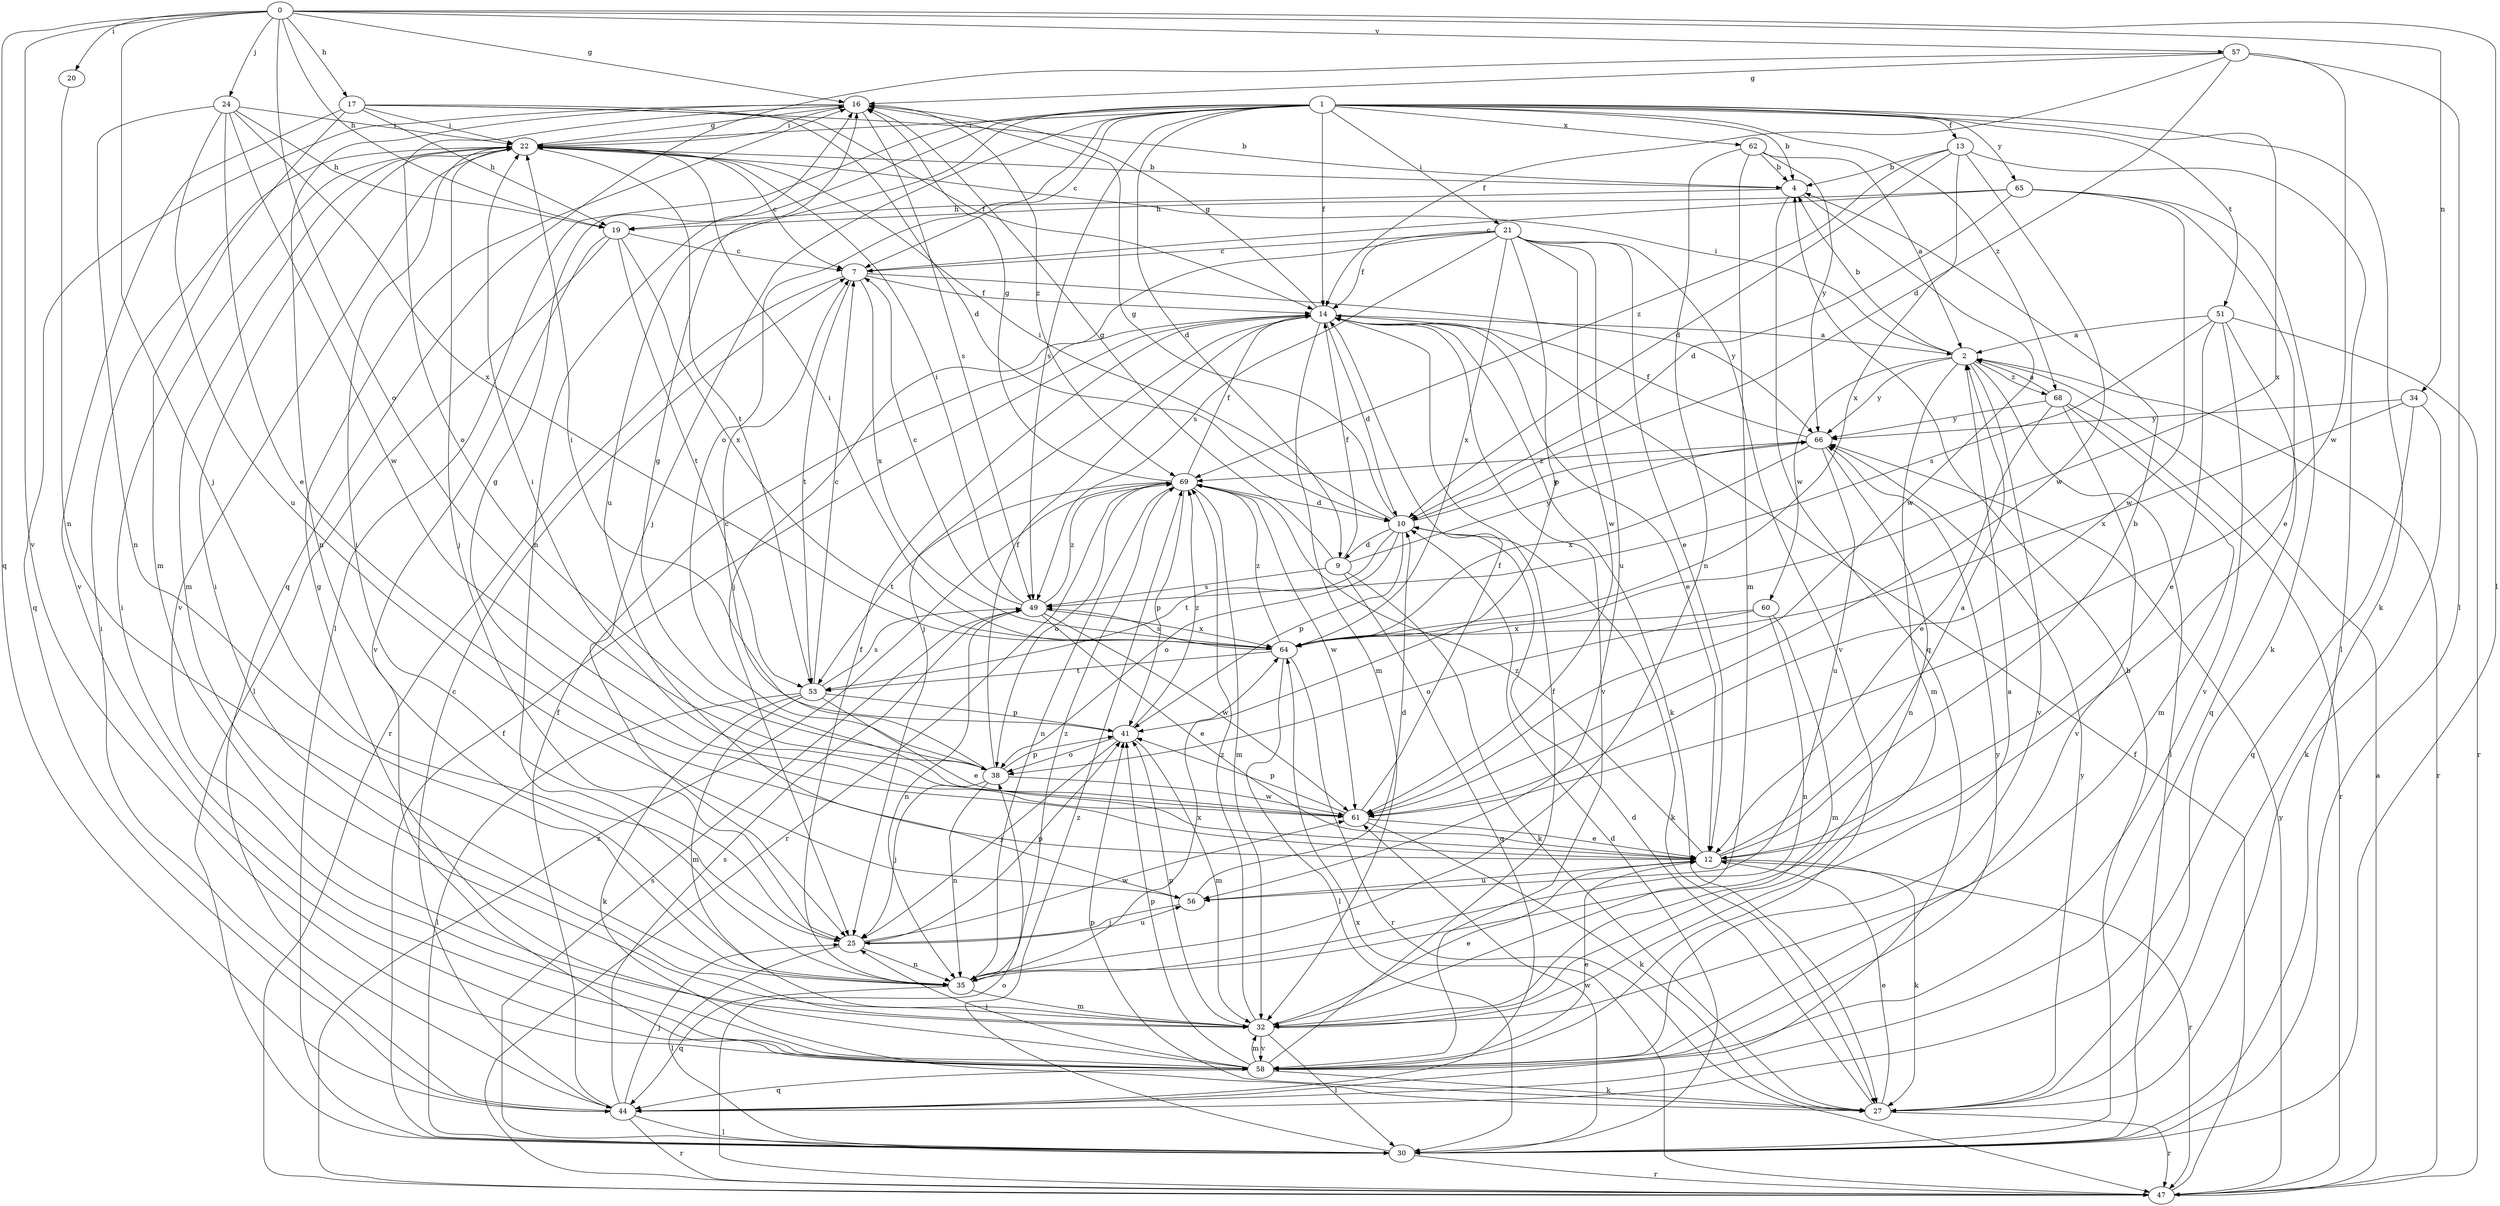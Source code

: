 strict digraph  {
0;
1;
2;
4;
7;
9;
10;
12;
13;
14;
16;
17;
19;
20;
21;
22;
24;
25;
27;
30;
32;
34;
35;
38;
41;
44;
47;
49;
51;
53;
56;
57;
58;
60;
61;
62;
64;
65;
66;
68;
69;
0 -> 16  [label=g];
0 -> 17  [label=h];
0 -> 19  [label=h];
0 -> 20  [label=i];
0 -> 24  [label=j];
0 -> 25  [label=j];
0 -> 30  [label=l];
0 -> 34  [label=n];
0 -> 38  [label=o];
0 -> 44  [label=q];
0 -> 57  [label=v];
0 -> 58  [label=v];
1 -> 4  [label=b];
1 -> 7  [label=c];
1 -> 9  [label=d];
1 -> 13  [label=f];
1 -> 14  [label=f];
1 -> 21  [label=i];
1 -> 22  [label=i];
1 -> 25  [label=j];
1 -> 27  [label=k];
1 -> 30  [label=l];
1 -> 35  [label=n];
1 -> 38  [label=o];
1 -> 49  [label=s];
1 -> 51  [label=t];
1 -> 56  [label=u];
1 -> 62  [label=x];
1 -> 64  [label=x];
1 -> 65  [label=y];
1 -> 68  [label=z];
2 -> 4  [label=b];
2 -> 22  [label=i];
2 -> 30  [label=l];
2 -> 32  [label=m];
2 -> 47  [label=r];
2 -> 58  [label=v];
2 -> 60  [label=w];
2 -> 66  [label=y];
2 -> 68  [label=z];
4 -> 19  [label=h];
4 -> 44  [label=q];
4 -> 61  [label=w];
7 -> 14  [label=f];
7 -> 47  [label=r];
7 -> 53  [label=t];
7 -> 64  [label=x];
7 -> 66  [label=y];
9 -> 14  [label=f];
9 -> 16  [label=g];
9 -> 27  [label=k];
9 -> 44  [label=q];
9 -> 49  [label=s];
9 -> 66  [label=y];
10 -> 9  [label=d];
10 -> 16  [label=g];
10 -> 22  [label=i];
10 -> 27  [label=k];
10 -> 38  [label=o];
10 -> 41  [label=p];
10 -> 53  [label=t];
10 -> 66  [label=y];
12 -> 2  [label=a];
12 -> 4  [label=b];
12 -> 16  [label=g];
12 -> 27  [label=k];
12 -> 47  [label=r];
12 -> 56  [label=u];
12 -> 69  [label=z];
13 -> 4  [label=b];
13 -> 10  [label=d];
13 -> 30  [label=l];
13 -> 61  [label=w];
13 -> 64  [label=x];
13 -> 69  [label=z];
14 -> 2  [label=a];
14 -> 10  [label=d];
14 -> 12  [label=e];
14 -> 16  [label=g];
14 -> 25  [label=j];
14 -> 27  [label=k];
14 -> 32  [label=m];
14 -> 58  [label=v];
16 -> 22  [label=i];
16 -> 35  [label=n];
16 -> 38  [label=o];
16 -> 44  [label=q];
16 -> 49  [label=s];
16 -> 69  [label=z];
17 -> 4  [label=b];
17 -> 10  [label=d];
17 -> 14  [label=f];
17 -> 19  [label=h];
17 -> 22  [label=i];
17 -> 32  [label=m];
17 -> 58  [label=v];
19 -> 7  [label=c];
19 -> 30  [label=l];
19 -> 53  [label=t];
19 -> 58  [label=v];
19 -> 64  [label=x];
20 -> 35  [label=n];
21 -> 7  [label=c];
21 -> 12  [label=e];
21 -> 14  [label=f];
21 -> 25  [label=j];
21 -> 41  [label=p];
21 -> 49  [label=s];
21 -> 56  [label=u];
21 -> 58  [label=v];
21 -> 61  [label=w];
21 -> 64  [label=x];
22 -> 4  [label=b];
22 -> 7  [label=c];
22 -> 16  [label=g];
22 -> 25  [label=j];
22 -> 32  [label=m];
22 -> 53  [label=t];
22 -> 58  [label=v];
24 -> 12  [label=e];
24 -> 19  [label=h];
24 -> 22  [label=i];
24 -> 35  [label=n];
24 -> 56  [label=u];
24 -> 61  [label=w];
24 -> 64  [label=x];
25 -> 22  [label=i];
25 -> 30  [label=l];
25 -> 35  [label=n];
25 -> 41  [label=p];
25 -> 56  [label=u];
25 -> 61  [label=w];
27 -> 10  [label=d];
27 -> 12  [label=e];
27 -> 41  [label=p];
27 -> 47  [label=r];
27 -> 66  [label=y];
30 -> 4  [label=b];
30 -> 10  [label=d];
30 -> 14  [label=f];
30 -> 47  [label=r];
30 -> 49  [label=s];
30 -> 61  [label=w];
30 -> 69  [label=z];
32 -> 2  [label=a];
32 -> 12  [label=e];
32 -> 22  [label=i];
32 -> 30  [label=l];
32 -> 41  [label=p];
32 -> 58  [label=v];
32 -> 69  [label=z];
34 -> 27  [label=k];
34 -> 44  [label=q];
34 -> 64  [label=x];
34 -> 66  [label=y];
35 -> 14  [label=f];
35 -> 32  [label=m];
35 -> 44  [label=q];
35 -> 64  [label=x];
35 -> 69  [label=z];
38 -> 7  [label=c];
38 -> 14  [label=f];
38 -> 25  [label=j];
38 -> 35  [label=n];
38 -> 41  [label=p];
38 -> 61  [label=w];
41 -> 22  [label=i];
41 -> 25  [label=j];
41 -> 32  [label=m];
41 -> 38  [label=o];
41 -> 69  [label=z];
44 -> 7  [label=c];
44 -> 14  [label=f];
44 -> 22  [label=i];
44 -> 25  [label=j];
44 -> 30  [label=l];
44 -> 47  [label=r];
44 -> 49  [label=s];
47 -> 2  [label=a];
47 -> 14  [label=f];
47 -> 38  [label=o];
47 -> 64  [label=x];
47 -> 66  [label=y];
47 -> 69  [label=z];
49 -> 7  [label=c];
49 -> 12  [label=e];
49 -> 22  [label=i];
49 -> 35  [label=n];
49 -> 61  [label=w];
49 -> 64  [label=x];
49 -> 69  [label=z];
51 -> 2  [label=a];
51 -> 12  [label=e];
51 -> 44  [label=q];
51 -> 47  [label=r];
51 -> 49  [label=s];
51 -> 58  [label=v];
53 -> 7  [label=c];
53 -> 12  [label=e];
53 -> 27  [label=k];
53 -> 30  [label=l];
53 -> 32  [label=m];
53 -> 41  [label=p];
53 -> 49  [label=s];
56 -> 10  [label=d];
56 -> 25  [label=j];
57 -> 10  [label=d];
57 -> 14  [label=f];
57 -> 16  [label=g];
57 -> 30  [label=l];
57 -> 44  [label=q];
57 -> 61  [label=w];
58 -> 12  [label=e];
58 -> 14  [label=f];
58 -> 16  [label=g];
58 -> 22  [label=i];
58 -> 25  [label=j];
58 -> 27  [label=k];
58 -> 32  [label=m];
58 -> 41  [label=p];
58 -> 44  [label=q];
58 -> 66  [label=y];
60 -> 32  [label=m];
60 -> 35  [label=n];
60 -> 38  [label=o];
60 -> 64  [label=x];
61 -> 12  [label=e];
61 -> 14  [label=f];
61 -> 16  [label=g];
61 -> 22  [label=i];
61 -> 27  [label=k];
61 -> 41  [label=p];
62 -> 2  [label=a];
62 -> 4  [label=b];
62 -> 32  [label=m];
62 -> 35  [label=n];
62 -> 66  [label=y];
64 -> 22  [label=i];
64 -> 30  [label=l];
64 -> 47  [label=r];
64 -> 49  [label=s];
64 -> 53  [label=t];
64 -> 69  [label=z];
65 -> 7  [label=c];
65 -> 10  [label=d];
65 -> 12  [label=e];
65 -> 19  [label=h];
65 -> 27  [label=k];
65 -> 61  [label=w];
66 -> 14  [label=f];
66 -> 35  [label=n];
66 -> 56  [label=u];
66 -> 64  [label=x];
66 -> 69  [label=z];
68 -> 2  [label=a];
68 -> 12  [label=e];
68 -> 32  [label=m];
68 -> 47  [label=r];
68 -> 58  [label=v];
68 -> 66  [label=y];
69 -> 10  [label=d];
69 -> 14  [label=f];
69 -> 16  [label=g];
69 -> 32  [label=m];
69 -> 35  [label=n];
69 -> 38  [label=o];
69 -> 41  [label=p];
69 -> 47  [label=r];
69 -> 53  [label=t];
69 -> 61  [label=w];
}
